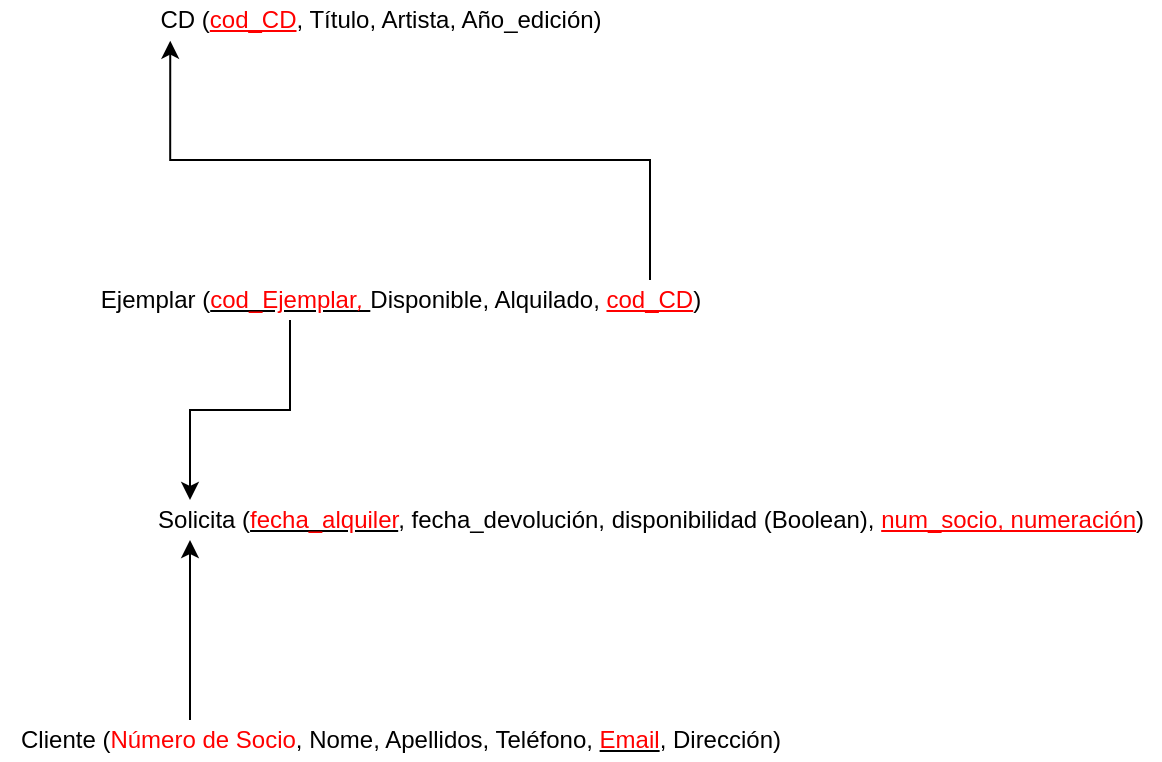 <mxfile version="14.5.1" type="device"><diagram id="R2lEEEUBdFMjLlhIrx00" name="Page-1"><mxGraphModel dx="749" dy="550" grid="1" gridSize="10" guides="1" tooltips="1" connect="1" arrows="1" fold="1" page="1" pageScale="1" pageWidth="850" pageHeight="1100" math="0" shadow="0" extFonts="Permanent Marker^https://fonts.googleapis.com/css?family=Permanent+Marker"><root><mxCell id="0"/><mxCell id="1" parent="0"/><mxCell id="0yGEolj3lFLkwEinCKI3-1" value="CD (&lt;font color=&quot;#ff0000&quot;&gt;&lt;u&gt;cod_CD&lt;/u&gt;&lt;/font&gt;, Título, Artista, Año_edición)" style="text;html=1;align=center;verticalAlign=middle;resizable=0;points=[];autosize=1;strokeColor=none;fillColor=none;" parent="1" vertex="1"><mxGeometry x="365" y="165" width="240" height="20" as="geometry"/></mxCell><mxCell id="0yGEolj3lFLkwEinCKI3-2" value="Ejemplar (&lt;u&gt;&lt;font color=&quot;#ff0000&quot;&gt;cod_Ejemplar&lt;i&gt;, &lt;/i&gt;&lt;/font&gt;&lt;/u&gt;Disponible, Alquilado,&amp;nbsp;&lt;u style=&quot;color: rgb(255 , 0 , 0)&quot;&gt;cod_CD&lt;/u&gt;)" style="text;html=1;align=center;verticalAlign=middle;resizable=0;points=[];autosize=1;strokeColor=none;fillColor=none;" parent="1" vertex="1"><mxGeometry x="335" y="305" width="320" height="20" as="geometry"/></mxCell><mxCell id="0yGEolj3lFLkwEinCKI3-3" value="Cliente (&lt;font color=&quot;#ff0000&quot;&gt;Número de Socio&lt;/font&gt;, Nome, Apellidos, Teléfono, &lt;u&gt;&lt;font color=&quot;#ff0000&quot;&gt;Email&lt;/font&gt;&lt;/u&gt;, Dirección)" style="text;html=1;align=center;verticalAlign=middle;resizable=0;points=[];autosize=1;strokeColor=none;fillColor=none;" parent="1" vertex="1"><mxGeometry x="295" y="525" width="400" height="20" as="geometry"/></mxCell><mxCell id="0yGEolj3lFLkwEinCKI3-5" value="Solicita (&lt;u&gt;&lt;font color=&quot;#ff0000&quot;&gt;fecha_alquiler&lt;/font&gt;&lt;/u&gt;, fecha_devolución, disponibilidad (Boolean), &lt;font color=&quot;#ff0000&quot;&gt;&lt;u&gt;num_socio, numeración&lt;/u&gt;&lt;/font&gt;)" style="text;html=1;align=center;verticalAlign=middle;resizable=0;points=[];autosize=1;strokeColor=none;fillColor=none;" parent="1" vertex="1"><mxGeometry x="365" y="415" width="510" height="20" as="geometry"/></mxCell><mxCell id="qciJEIF9rWMU5atSwSOE-3" style="edgeStyle=orthogonalEdgeStyle;rounded=0;orthogonalLoop=1;jettySize=auto;html=1;" parent="1" source="0yGEolj3lFLkwEinCKI3-3" target="0yGEolj3lFLkwEinCKI3-5" edge="1"><mxGeometry relative="1" as="geometry"><Array as="points"><mxPoint x="390" y="500"/><mxPoint x="390" y="500"/></Array></mxGeometry></mxCell><mxCell id="qciJEIF9rWMU5atSwSOE-4" style="edgeStyle=orthogonalEdgeStyle;rounded=0;orthogonalLoop=1;jettySize=auto;html=1;" parent="1" source="0yGEolj3lFLkwEinCKI3-2" target="0yGEolj3lFLkwEinCKI3-5" edge="1"><mxGeometry relative="1" as="geometry"><Array as="points"><mxPoint x="440" y="370"/><mxPoint x="390" y="370"/></Array></mxGeometry></mxCell><mxCell id="qciJEIF9rWMU5atSwSOE-5" style="edgeStyle=orthogonalEdgeStyle;rounded=0;orthogonalLoop=1;jettySize=auto;html=1;entryX=0.063;entryY=1.018;entryDx=0;entryDy=0;entryPerimeter=0;" parent="1" source="0yGEolj3lFLkwEinCKI3-2" target="0yGEolj3lFLkwEinCKI3-1" edge="1"><mxGeometry relative="1" as="geometry"><Array as="points"><mxPoint x="620" y="245"/><mxPoint x="380" y="245"/></Array></mxGeometry></mxCell></root></mxGraphModel></diagram></mxfile>